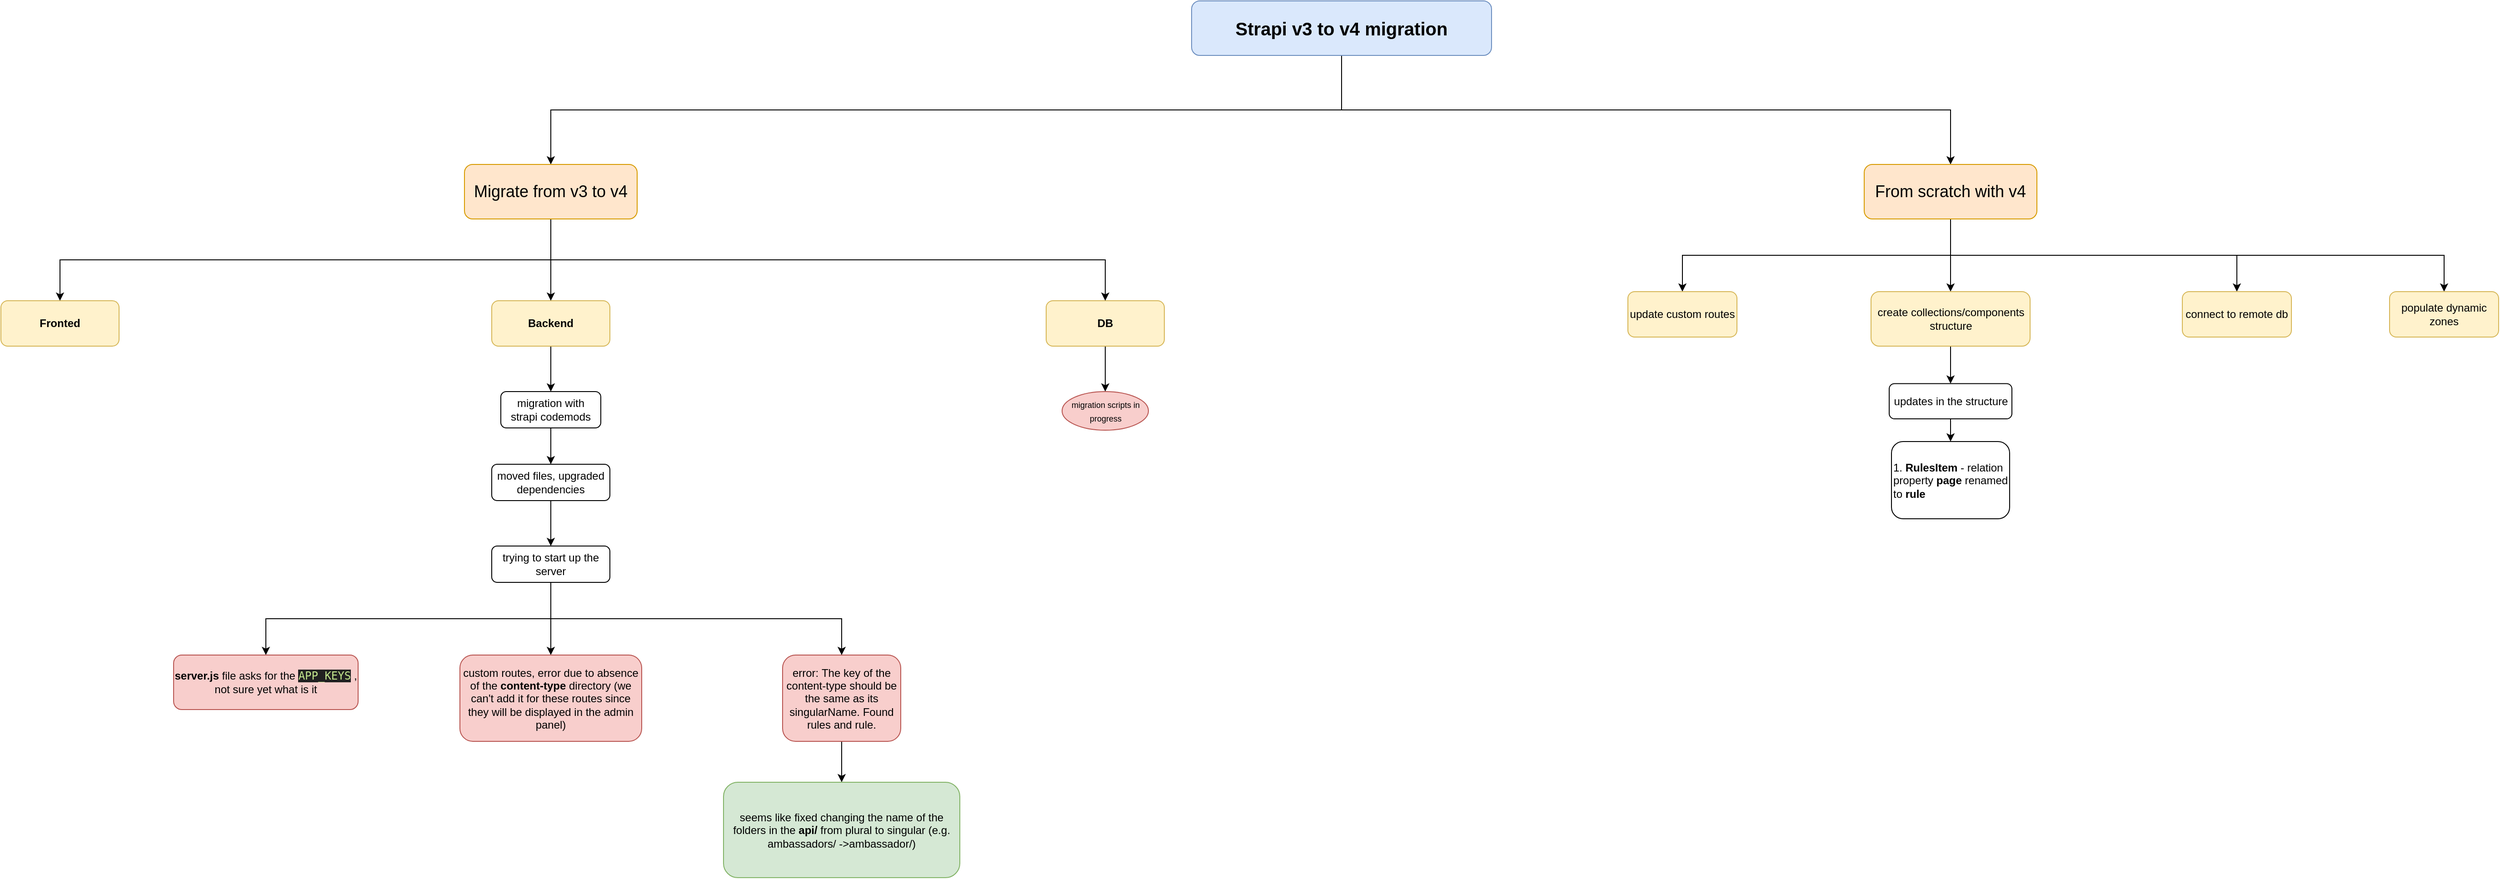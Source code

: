 <mxfile version="17.1.3" type="github">
  <diagram id="J4wC34Yu5fieh8alF0eG" name="Page-1">
    <mxGraphModel dx="1949" dy="722" grid="1" gridSize="10" guides="1" tooltips="1" connect="1" arrows="1" fold="1" page="1" pageScale="1" pageWidth="827" pageHeight="1169" math="0" shadow="0">
      <root>
        <mxCell id="0" />
        <mxCell id="1" parent="0" />
        <mxCell id="TM4qYt3Gy3iJOAzo3s-N-1" value="&lt;b&gt;Fronted&lt;/b&gt;" style="rounded=1;whiteSpace=wrap;html=1;fillColor=#fff2cc;strokeColor=#d6b656;" parent="1" vertex="1">
          <mxGeometry x="-680" y="370" width="130" height="50" as="geometry" />
        </mxCell>
        <mxCell id="TM4qYt3Gy3iJOAzo3s-N-10" value="" style="edgeStyle=orthogonalEdgeStyle;rounded=0;orthogonalLoop=1;jettySize=auto;html=1;fontSize=9;exitX=0.5;exitY=1;exitDx=0;exitDy=0;" parent="1" source="TM4qYt3Gy3iJOAzo3s-N-2" target="TM4qYt3Gy3iJOAzo3s-N-9" edge="1">
          <mxGeometry relative="1" as="geometry" />
        </mxCell>
        <mxCell id="TM4qYt3Gy3iJOAzo3s-N-2" value="&lt;b&gt;Backend&lt;/b&gt;" style="rounded=1;whiteSpace=wrap;html=1;fillColor=#fff2cc;strokeColor=#d6b656;" parent="1" vertex="1">
          <mxGeometry x="-140" y="370" width="130" height="50" as="geometry" />
        </mxCell>
        <mxCell id="TM4qYt3Gy3iJOAzo3s-N-6" value="" style="edgeStyle=orthogonalEdgeStyle;rounded=0;orthogonalLoop=1;jettySize=auto;html=1;" parent="1" source="TM4qYt3Gy3iJOAzo3s-N-3" target="TM4qYt3Gy3iJOAzo3s-N-5" edge="1">
          <mxGeometry relative="1" as="geometry" />
        </mxCell>
        <mxCell id="TM4qYt3Gy3iJOAzo3s-N-3" value="&lt;b&gt;DB&lt;/b&gt;" style="rounded=1;whiteSpace=wrap;html=1;fillColor=#fff2cc;strokeColor=#d6b656;" parent="1" vertex="1">
          <mxGeometry x="470" y="370" width="130" height="50" as="geometry" />
        </mxCell>
        <mxCell id="TM4qYt3Gy3iJOAzo3s-N-5" value="&lt;font style=&quot;font-size: 9px&quot;&gt;migration scripts in progress&lt;/font&gt;" style="ellipse;whiteSpace=wrap;html=1;fillColor=#f8cecc;strokeColor=#b85450;rounded=1;" parent="1" vertex="1">
          <mxGeometry x="487.5" y="470" width="95" height="42.5" as="geometry" />
        </mxCell>
        <mxCell id="TM4qYt3Gy3iJOAzo3s-N-12" value="" style="edgeStyle=orthogonalEdgeStyle;rounded=0;orthogonalLoop=1;jettySize=auto;html=1;fontSize=9;" parent="1" source="TM4qYt3Gy3iJOAzo3s-N-9" target="TM4qYt3Gy3iJOAzo3s-N-11" edge="1">
          <mxGeometry relative="1" as="geometry" />
        </mxCell>
        <mxCell id="TM4qYt3Gy3iJOAzo3s-N-9" value="migration with&lt;br&gt;strapi codemods" style="rounded=1;whiteSpace=wrap;html=1;strokeColor=default;" parent="1" vertex="1">
          <mxGeometry x="-130" y="470" width="110" height="40" as="geometry" />
        </mxCell>
        <mxCell id="TM4qYt3Gy3iJOAzo3s-N-18" value="" style="edgeStyle=orthogonalEdgeStyle;rounded=0;orthogonalLoop=1;jettySize=auto;html=1;fontSize=9;" parent="1" source="TM4qYt3Gy3iJOAzo3s-N-11" target="TM4qYt3Gy3iJOAzo3s-N-17" edge="1">
          <mxGeometry relative="1" as="geometry" />
        </mxCell>
        <mxCell id="TM4qYt3Gy3iJOAzo3s-N-11" value="moved files, upgraded dependencies" style="rounded=1;whiteSpace=wrap;html=1;strokeColor=default;" parent="1" vertex="1">
          <mxGeometry x="-140" y="550" width="130" height="40" as="geometry" />
        </mxCell>
        <mxCell id="TM4qYt3Gy3iJOAzo3s-N-16" value="" style="edgeStyle=orthogonalEdgeStyle;rounded=0;orthogonalLoop=1;jettySize=auto;html=1;fontSize=9;" parent="1" source="TM4qYt3Gy3iJOAzo3s-N-13" target="TM4qYt3Gy3iJOAzo3s-N-15" edge="1">
          <mxGeometry relative="1" as="geometry" />
        </mxCell>
        <mxCell id="TM4qYt3Gy3iJOAzo3s-N-13" value="error:&amp;nbsp;The key of the content-type should be the same as its singularName. Found rules and rule." style="rounded=1;whiteSpace=wrap;html=1;strokeColor=#b85450;fillColor=#f8cecc;" parent="1" vertex="1">
          <mxGeometry x="180" y="760" width="130" height="95" as="geometry" />
        </mxCell>
        <mxCell id="TM4qYt3Gy3iJOAzo3s-N-15" value="seems like fixed changing the name of the folders in the &lt;b&gt;api/ &lt;/b&gt;from plural to singular&lt;b&gt;&amp;nbsp;&lt;/b&gt;(e.g. ambassadors/ -&amp;gt;ambassador/)" style="whiteSpace=wrap;html=1;rounded=1;fillColor=#d5e8d4;strokeColor=#82b366;" parent="1" vertex="1">
          <mxGeometry x="115" y="900" width="260" height="105" as="geometry" />
        </mxCell>
        <mxCell id="TM4qYt3Gy3iJOAzo3s-N-19" style="edgeStyle=orthogonalEdgeStyle;rounded=0;orthogonalLoop=1;jettySize=auto;html=1;exitX=0.5;exitY=1;exitDx=0;exitDy=0;entryX=0.5;entryY=0;entryDx=0;entryDy=0;fontSize=9;" parent="1" source="TM4qYt3Gy3iJOAzo3s-N-17" target="TM4qYt3Gy3iJOAzo3s-N-13" edge="1">
          <mxGeometry relative="1" as="geometry" />
        </mxCell>
        <mxCell id="TM4qYt3Gy3iJOAzo3s-N-21" style="edgeStyle=orthogonalEdgeStyle;rounded=0;orthogonalLoop=1;jettySize=auto;html=1;exitX=0.5;exitY=1;exitDx=0;exitDy=0;entryX=0.5;entryY=0;entryDx=0;entryDy=0;fontSize=9;" parent="1" source="TM4qYt3Gy3iJOAzo3s-N-17" target="TM4qYt3Gy3iJOAzo3s-N-20" edge="1">
          <mxGeometry relative="1" as="geometry" />
        </mxCell>
        <mxCell id="TM4qYt3Gy3iJOAzo3s-N-23" style="edgeStyle=orthogonalEdgeStyle;rounded=0;orthogonalLoop=1;jettySize=auto;html=1;exitX=0.5;exitY=1;exitDx=0;exitDy=0;entryX=0.5;entryY=0;entryDx=0;entryDy=0;fontSize=9;" parent="1" source="TM4qYt3Gy3iJOAzo3s-N-17" target="TM4qYt3Gy3iJOAzo3s-N-22" edge="1">
          <mxGeometry relative="1" as="geometry" />
        </mxCell>
        <mxCell id="TM4qYt3Gy3iJOAzo3s-N-17" value="trying to start up the server" style="rounded=1;whiteSpace=wrap;html=1;strokeColor=default;" parent="1" vertex="1">
          <mxGeometry x="-140" y="640" width="130" height="40" as="geometry" />
        </mxCell>
        <mxCell id="TM4qYt3Gy3iJOAzo3s-N-20" value="custom routes, error due to absence of the &lt;b&gt;content-type&lt;/b&gt; directory (we can&#39;t add it for these routes since they will be displayed in the admin panel)" style="rounded=1;whiteSpace=wrap;html=1;strokeColor=#b85450;fillColor=#f8cecc;" parent="1" vertex="1">
          <mxGeometry x="-175" y="760" width="200" height="95" as="geometry" />
        </mxCell>
        <mxCell id="TM4qYt3Gy3iJOAzo3s-N-22" value="&lt;b&gt;server.js&lt;/b&gt; file asks for the&amp;nbsp;&lt;span style=&quot;color: rgb(195 , 232 , 141) ; background-color: rgb(33 , 33 , 33) ; font-family: &amp;#34;menlo&amp;#34; , monospace ; font-size: 9pt&quot;&gt;APP_KEYS&lt;/span&gt;&lt;span&gt;&amp;nbsp;, not sure yet what is it&lt;/span&gt;" style="rounded=1;whiteSpace=wrap;html=1;strokeColor=#b85450;fillColor=#f8cecc;" parent="1" vertex="1">
          <mxGeometry x="-490" y="760" width="203" height="60" as="geometry" />
        </mxCell>
        <mxCell id="NqFNBmfVTFr_jz8jvUrK-4" value="" style="edgeStyle=orthogonalEdgeStyle;rounded=0;orthogonalLoop=1;jettySize=auto;html=1;fontSize=20;exitX=0.5;exitY=1;exitDx=0;exitDy=0;" edge="1" parent="1" source="NqFNBmfVTFr_jz8jvUrK-1" target="NqFNBmfVTFr_jz8jvUrK-3">
          <mxGeometry relative="1" as="geometry" />
        </mxCell>
        <mxCell id="NqFNBmfVTFr_jz8jvUrK-6" style="edgeStyle=orthogonalEdgeStyle;rounded=0;orthogonalLoop=1;jettySize=auto;html=1;exitX=0.5;exitY=1;exitDx=0;exitDy=0;entryX=0.5;entryY=0;entryDx=0;entryDy=0;fontSize=18;" edge="1" parent="1" source="NqFNBmfVTFr_jz8jvUrK-1" target="NqFNBmfVTFr_jz8jvUrK-5">
          <mxGeometry relative="1" as="geometry" />
        </mxCell>
        <mxCell id="NqFNBmfVTFr_jz8jvUrK-1" value="&lt;b&gt;&lt;font style=&quot;font-size: 20px&quot;&gt;Strapi v3 to v4 migration&lt;/font&gt;&lt;/b&gt;" style="rounded=1;whiteSpace=wrap;html=1;fillColor=#dae8fc;strokeColor=#6c8ebf;" vertex="1" parent="1">
          <mxGeometry x="630" y="40" width="330" height="60" as="geometry" />
        </mxCell>
        <mxCell id="NqFNBmfVTFr_jz8jvUrK-7" style="edgeStyle=orthogonalEdgeStyle;rounded=0;orthogonalLoop=1;jettySize=auto;html=1;entryX=0.5;entryY=0;entryDx=0;entryDy=0;fontSize=18;exitX=0.5;exitY=1;exitDx=0;exitDy=0;" edge="1" parent="1" source="NqFNBmfVTFr_jz8jvUrK-3" target="TM4qYt3Gy3iJOAzo3s-N-1">
          <mxGeometry relative="1" as="geometry" />
        </mxCell>
        <mxCell id="NqFNBmfVTFr_jz8jvUrK-10" style="edgeStyle=orthogonalEdgeStyle;rounded=0;orthogonalLoop=1;jettySize=auto;html=1;exitX=0.5;exitY=1;exitDx=0;exitDy=0;fontSize=18;" edge="1" parent="1" source="NqFNBmfVTFr_jz8jvUrK-3" target="TM4qYt3Gy3iJOAzo3s-N-2">
          <mxGeometry relative="1" as="geometry" />
        </mxCell>
        <mxCell id="NqFNBmfVTFr_jz8jvUrK-11" style="edgeStyle=orthogonalEdgeStyle;rounded=0;orthogonalLoop=1;jettySize=auto;html=1;exitX=0.5;exitY=1;exitDx=0;exitDy=0;fontSize=18;" edge="1" parent="1" source="NqFNBmfVTFr_jz8jvUrK-3" target="TM4qYt3Gy3iJOAzo3s-N-3">
          <mxGeometry relative="1" as="geometry" />
        </mxCell>
        <mxCell id="NqFNBmfVTFr_jz8jvUrK-3" value="&lt;font style=&quot;font-size: 18px&quot;&gt;Migrate from v3 to v4&lt;/font&gt;" style="whiteSpace=wrap;html=1;rounded=1;fillColor=#ffe6cc;strokeColor=#d79b00;" vertex="1" parent="1">
          <mxGeometry x="-170" y="220" width="190" height="60" as="geometry" />
        </mxCell>
        <mxCell id="NqFNBmfVTFr_jz8jvUrK-13" value="" style="edgeStyle=orthogonalEdgeStyle;rounded=0;orthogonalLoop=1;jettySize=auto;html=1;fontSize=18;" edge="1" parent="1" source="NqFNBmfVTFr_jz8jvUrK-5" target="NqFNBmfVTFr_jz8jvUrK-12">
          <mxGeometry relative="1" as="geometry" />
        </mxCell>
        <mxCell id="NqFNBmfVTFr_jz8jvUrK-15" value="" style="edgeStyle=orthogonalEdgeStyle;rounded=0;orthogonalLoop=1;jettySize=auto;html=1;fontSize=18;exitX=0.5;exitY=1;exitDx=0;exitDy=0;" edge="1" parent="1" source="NqFNBmfVTFr_jz8jvUrK-5" target="NqFNBmfVTFr_jz8jvUrK-14">
          <mxGeometry relative="1" as="geometry" />
        </mxCell>
        <mxCell id="NqFNBmfVTFr_jz8jvUrK-17" style="edgeStyle=orthogonalEdgeStyle;rounded=0;orthogonalLoop=1;jettySize=auto;html=1;exitX=0.5;exitY=1;exitDx=0;exitDy=0;entryX=0.5;entryY=0;entryDx=0;entryDy=0;fontSize=18;" edge="1" parent="1" source="NqFNBmfVTFr_jz8jvUrK-5" target="NqFNBmfVTFr_jz8jvUrK-16">
          <mxGeometry relative="1" as="geometry" />
        </mxCell>
        <mxCell id="NqFNBmfVTFr_jz8jvUrK-25" style="edgeStyle=orthogonalEdgeStyle;rounded=0;orthogonalLoop=1;jettySize=auto;html=1;exitX=0.5;exitY=1;exitDx=0;exitDy=0;fontSize=18;" edge="1" parent="1" source="NqFNBmfVTFr_jz8jvUrK-5" target="NqFNBmfVTFr_jz8jvUrK-24">
          <mxGeometry relative="1" as="geometry" />
        </mxCell>
        <mxCell id="NqFNBmfVTFr_jz8jvUrK-5" value="&lt;span style=&quot;font-size: 18px&quot;&gt;From scratch with v4&lt;/span&gt;" style="whiteSpace=wrap;html=1;rounded=1;fillColor=#ffe6cc;strokeColor=#d79b00;" vertex="1" parent="1">
          <mxGeometry x="1370" y="220" width="190" height="60" as="geometry" />
        </mxCell>
        <mxCell id="NqFNBmfVTFr_jz8jvUrK-19" value="" style="edgeStyle=orthogonalEdgeStyle;rounded=0;orthogonalLoop=1;jettySize=auto;html=1;fontSize=18;" edge="1" parent="1" source="NqFNBmfVTFr_jz8jvUrK-12" target="NqFNBmfVTFr_jz8jvUrK-18">
          <mxGeometry relative="1" as="geometry" />
        </mxCell>
        <mxCell id="NqFNBmfVTFr_jz8jvUrK-12" value="create collections/components structure" style="whiteSpace=wrap;html=1;rounded=1;fillColor=#fff2cc;strokeColor=#d6b656;" vertex="1" parent="1">
          <mxGeometry x="1377.5" y="360" width="175" height="60" as="geometry" />
        </mxCell>
        <mxCell id="NqFNBmfVTFr_jz8jvUrK-14" value="connect to remote db" style="whiteSpace=wrap;html=1;rounded=1;fillColor=#fff2cc;strokeColor=#d6b656;" vertex="1" parent="1">
          <mxGeometry x="1720" y="360" width="120" height="50" as="geometry" />
        </mxCell>
        <mxCell id="NqFNBmfVTFr_jz8jvUrK-16" value="update custom routes" style="whiteSpace=wrap;html=1;rounded=1;fillColor=#fff2cc;strokeColor=#d6b656;" vertex="1" parent="1">
          <mxGeometry x="1110" y="360" width="120" height="50" as="geometry" />
        </mxCell>
        <mxCell id="NqFNBmfVTFr_jz8jvUrK-21" value="" style="edgeStyle=orthogonalEdgeStyle;rounded=0;orthogonalLoop=1;jettySize=auto;html=1;fontSize=18;" edge="1" parent="1" source="NqFNBmfVTFr_jz8jvUrK-18" target="NqFNBmfVTFr_jz8jvUrK-20">
          <mxGeometry relative="1" as="geometry" />
        </mxCell>
        <mxCell id="NqFNBmfVTFr_jz8jvUrK-18" value="updates in the structure" style="whiteSpace=wrap;html=1;rounded=1;" vertex="1" parent="1">
          <mxGeometry x="1397.5" y="461.25" width="135" height="38.75" as="geometry" />
        </mxCell>
        <mxCell id="NqFNBmfVTFr_jz8jvUrK-20" value="1. &lt;b&gt;RulesItem&lt;/b&gt; - relation property &lt;b&gt;page &lt;/b&gt;renamed to &lt;b&gt;rule&lt;/b&gt;" style="whiteSpace=wrap;html=1;rounded=1;align=left;" vertex="1" parent="1">
          <mxGeometry x="1400" y="525" width="130" height="85" as="geometry" />
        </mxCell>
        <mxCell id="NqFNBmfVTFr_jz8jvUrK-24" value="populate dynamic zones" style="whiteSpace=wrap;html=1;rounded=1;fillColor=#fff2cc;strokeColor=#d6b656;" vertex="1" parent="1">
          <mxGeometry x="1948" y="360" width="120" height="50" as="geometry" />
        </mxCell>
      </root>
    </mxGraphModel>
  </diagram>
</mxfile>

